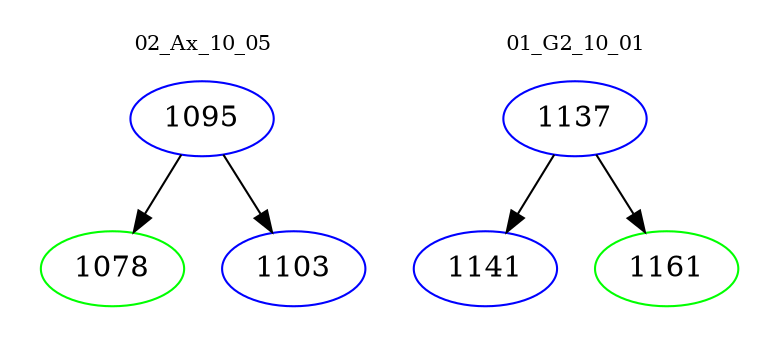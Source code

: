 digraph{
subgraph cluster_0 {
color = white
label = "02_Ax_10_05";
fontsize=10;
T0_1095 [label="1095", color="blue"]
T0_1095 -> T0_1078 [color="black"]
T0_1078 [label="1078", color="green"]
T0_1095 -> T0_1103 [color="black"]
T0_1103 [label="1103", color="blue"]
}
subgraph cluster_1 {
color = white
label = "01_G2_10_01";
fontsize=10;
T1_1137 [label="1137", color="blue"]
T1_1137 -> T1_1141 [color="black"]
T1_1141 [label="1141", color="blue"]
T1_1137 -> T1_1161 [color="black"]
T1_1161 [label="1161", color="green"]
}
}
